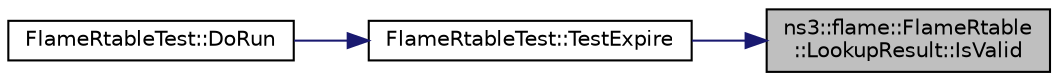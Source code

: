 digraph "ns3::flame::FlameRtable::LookupResult::IsValid"
{
 // LATEX_PDF_SIZE
  edge [fontname="Helvetica",fontsize="10",labelfontname="Helvetica",labelfontsize="10"];
  node [fontname="Helvetica",fontsize="10",shape=record];
  rankdir="RL";
  Node1 [label="ns3::flame::FlameRtable\l::LookupResult::IsValid",height=0.2,width=0.4,color="black", fillcolor="grey75", style="filled", fontcolor="black",tooltip=" "];
  Node1 -> Node2 [dir="back",color="midnightblue",fontsize="10",style="solid",fontname="Helvetica"];
  Node2 [label="FlameRtableTest::TestExpire",height=0.2,width=0.4,color="black", fillcolor="white", style="filled",URL="$class_flame_rtable_test.html#a3d8fdefe5ecc1801939b6fb82e6c4d18",tooltip="Test add path and try to lookup after entry has expired."];
  Node2 -> Node3 [dir="back",color="midnightblue",fontsize="10",style="solid",fontname="Helvetica"];
  Node3 [label="FlameRtableTest::DoRun",height=0.2,width=0.4,color="black", fillcolor="white", style="filled",URL="$class_flame_rtable_test.html#acc465c9fd35c2ece212f63ee5f7bbe07",tooltip="Implementation to actually run this TestCase."];
}
